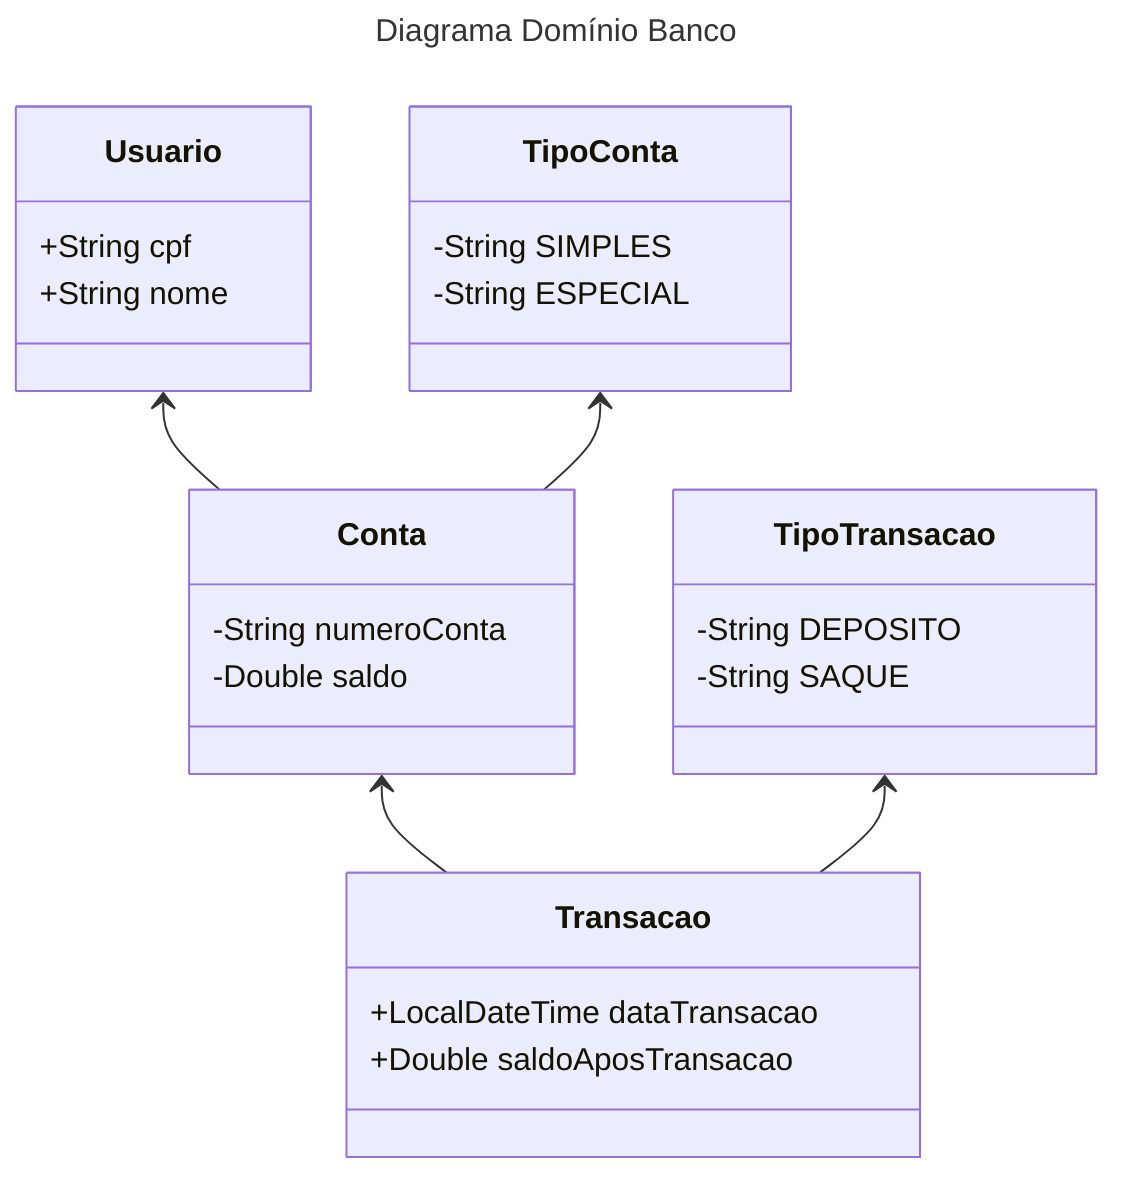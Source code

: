 ---
title: Diagrama Domínio Banco
---
classDiagram
    Usuario <--Conta
    Conta<--Transacao
    TipoConta<--Conta
    TipoTransacao<--Transacao
    class Usuario{
        +String cpf
        +String nome
    }
    class Conta{
        -String numeroConta
        -Double saldo

    }
    class Transacao{
        +LocalDateTime dataTransacao
        +Double saldoAposTransacao
    }
    class TipoTransacao{
        -String DEPOSITO
        -String SAQUE
    }

    class TipoConta{
        -String SIMPLES
        -String ESPECIAL
    }